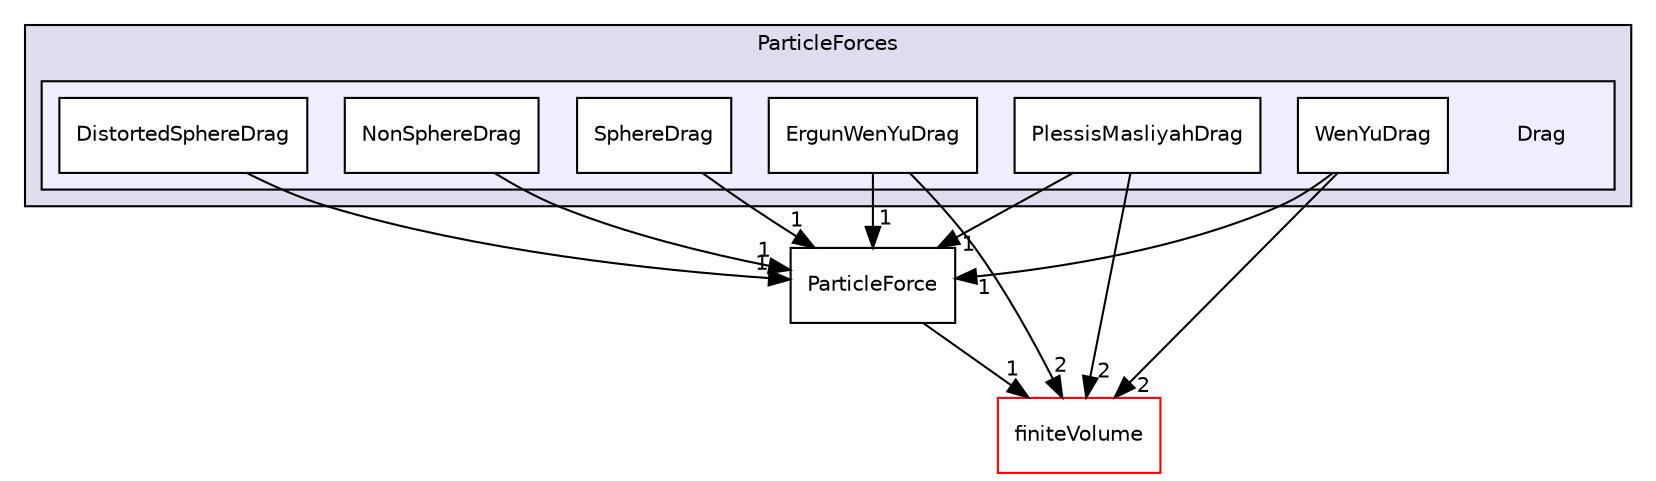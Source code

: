 digraph "src/lagrangian/intermediate/submodels/Kinematic/ParticleForces/Drag" {
  bgcolor=transparent;
  compound=true
  node [ fontsize="10", fontname="Helvetica"];
  edge [ labelfontsize="10", labelfontname="Helvetica"];
  subgraph clusterdir_7880c6dec9d81c909715027e243e12ba {
    graph [ bgcolor="#ddddee", pencolor="black", label="ParticleForces" fontname="Helvetica", fontsize="10", URL="dir_7880c6dec9d81c909715027e243e12ba.html"]
  subgraph clusterdir_620819115bb7ac1ed0b4d6e4ce0b4bd5 {
    graph [ bgcolor="#eeeeff", pencolor="black", label="" URL="dir_620819115bb7ac1ed0b4d6e4ce0b4bd5.html"];
    dir_620819115bb7ac1ed0b4d6e4ce0b4bd5 [shape=plaintext label="Drag"];
    dir_787781567718d3730d5704d4dad44a63 [shape=box label="DistortedSphereDrag" color="black" fillcolor="white" style="filled" URL="dir_787781567718d3730d5704d4dad44a63.html"];
    dir_b529926956c716ce3d22a0b8d4c8ff65 [shape=box label="ErgunWenYuDrag" color="black" fillcolor="white" style="filled" URL="dir_b529926956c716ce3d22a0b8d4c8ff65.html"];
    dir_1f7694fd5ce772603dfae9e12f34de8b [shape=box label="NonSphereDrag" color="black" fillcolor="white" style="filled" URL="dir_1f7694fd5ce772603dfae9e12f34de8b.html"];
    dir_0f6d1fcaabed8e1c89696f6b96ff17ee [shape=box label="PlessisMasliyahDrag" color="black" fillcolor="white" style="filled" URL="dir_0f6d1fcaabed8e1c89696f6b96ff17ee.html"];
    dir_bc5d35bad4da7cf37be7acccbec425d5 [shape=box label="SphereDrag" color="black" fillcolor="white" style="filled" URL="dir_bc5d35bad4da7cf37be7acccbec425d5.html"];
    dir_efe82411b10ce43444c26b9d651e5632 [shape=box label="WenYuDrag" color="black" fillcolor="white" style="filled" URL="dir_efe82411b10ce43444c26b9d651e5632.html"];
  }
  }
  dir_9bd15774b555cf7259a6fa18f99fe99b [shape=box label="finiteVolume" color="red" URL="dir_9bd15774b555cf7259a6fa18f99fe99b.html"];
  dir_6ac06ece5f26f1196a12108b46c15ea0 [shape=box label="ParticleForce" URL="dir_6ac06ece5f26f1196a12108b46c15ea0.html"];
  dir_1f7694fd5ce772603dfae9e12f34de8b->dir_6ac06ece5f26f1196a12108b46c15ea0 [headlabel="1", labeldistance=1.5 headhref="dir_001530_001542.html"];
  dir_6ac06ece5f26f1196a12108b46c15ea0->dir_9bd15774b555cf7259a6fa18f99fe99b [headlabel="1", labeldistance=1.5 headhref="dir_001542_000894.html"];
  dir_bc5d35bad4da7cf37be7acccbec425d5->dir_6ac06ece5f26f1196a12108b46c15ea0 [headlabel="1", labeldistance=1.5 headhref="dir_001532_001542.html"];
  dir_787781567718d3730d5704d4dad44a63->dir_6ac06ece5f26f1196a12108b46c15ea0 [headlabel="1", labeldistance=1.5 headhref="dir_001528_001542.html"];
  dir_b529926956c716ce3d22a0b8d4c8ff65->dir_9bd15774b555cf7259a6fa18f99fe99b [headlabel="2", labeldistance=1.5 headhref="dir_001529_000894.html"];
  dir_b529926956c716ce3d22a0b8d4c8ff65->dir_6ac06ece5f26f1196a12108b46c15ea0 [headlabel="1", labeldistance=1.5 headhref="dir_001529_001542.html"];
  dir_efe82411b10ce43444c26b9d651e5632->dir_9bd15774b555cf7259a6fa18f99fe99b [headlabel="2", labeldistance=1.5 headhref="dir_001533_000894.html"];
  dir_efe82411b10ce43444c26b9d651e5632->dir_6ac06ece5f26f1196a12108b46c15ea0 [headlabel="1", labeldistance=1.5 headhref="dir_001533_001542.html"];
  dir_0f6d1fcaabed8e1c89696f6b96ff17ee->dir_9bd15774b555cf7259a6fa18f99fe99b [headlabel="2", labeldistance=1.5 headhref="dir_001531_000894.html"];
  dir_0f6d1fcaabed8e1c89696f6b96ff17ee->dir_6ac06ece5f26f1196a12108b46c15ea0 [headlabel="1", labeldistance=1.5 headhref="dir_001531_001542.html"];
}
